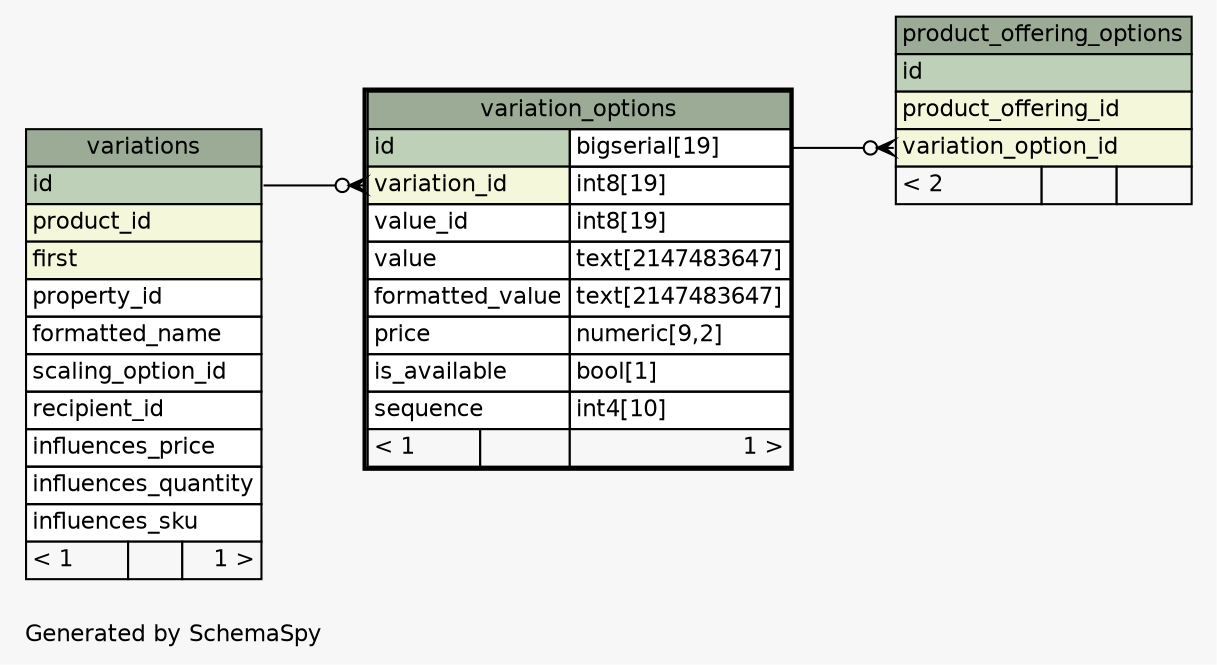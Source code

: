 // dot 2.40.1 on Linux 4.12.12-gentoo
// SchemaSpy rev 590
digraph "oneDegreeRelationshipsDiagram" {
  graph [
    rankdir="RL"
    bgcolor="#f7f7f7"
    label="\nGenerated by SchemaSpy"
    labeljust="l"
    nodesep="0.18"
    ranksep="0.46"
    fontname="Helvetica"
    fontsize="11"
  ];
  node [
    fontname="Helvetica"
    fontsize="11"
    shape="plaintext"
  ];
  edge [
    arrowsize="0.8"
  ];
  "product_offering_options":"variation_option_id":w -> "variation_options":"id.type":e [arrowhead=none dir=back arrowtail=crowodot];
  "variation_options":"variation_id":w -> "variations":"id":e [arrowhead=none dir=back arrowtail=crowodot];
  "product_offering_options" [
    label=<
    <TABLE BORDER="0" CELLBORDER="1" CELLSPACING="0" BGCOLOR="#ffffff">
      <TR><TD COLSPAN="3" BGCOLOR="#9bab96" ALIGN="CENTER">product_offering_options</TD></TR>
      <TR><TD PORT="id" COLSPAN="3" BGCOLOR="#bed1b8" ALIGN="LEFT">id</TD></TR>
      <TR><TD PORT="product_offering_id" COLSPAN="3" BGCOLOR="#f4f7da" ALIGN="LEFT">product_offering_id</TD></TR>
      <TR><TD PORT="variation_option_id" COLSPAN="3" BGCOLOR="#f4f7da" ALIGN="LEFT">variation_option_id</TD></TR>
      <TR><TD ALIGN="LEFT" BGCOLOR="#f7f7f7">&lt; 2</TD><TD ALIGN="RIGHT" BGCOLOR="#f7f7f7">  </TD><TD ALIGN="RIGHT" BGCOLOR="#f7f7f7">  </TD></TR>
    </TABLE>>
    URL="product_offering_options.html"
    tooltip="product_offering_options"
  ];
  "variation_options" [
    label=<
    <TABLE BORDER="2" CELLBORDER="1" CELLSPACING="0" BGCOLOR="#ffffff">
      <TR><TD COLSPAN="3" BGCOLOR="#9bab96" ALIGN="CENTER">variation_options</TD></TR>
      <TR><TD PORT="id" COLSPAN="2" BGCOLOR="#bed1b8" ALIGN="LEFT">id</TD><TD PORT="id.type" ALIGN="LEFT">bigserial[19]</TD></TR>
      <TR><TD PORT="variation_id" COLSPAN="2" BGCOLOR="#f4f7da" ALIGN="LEFT">variation_id</TD><TD PORT="variation_id.type" ALIGN="LEFT">int8[19]</TD></TR>
      <TR><TD PORT="value_id" COLSPAN="2" ALIGN="LEFT">value_id</TD><TD PORT="value_id.type" ALIGN="LEFT">int8[19]</TD></TR>
      <TR><TD PORT="value" COLSPAN="2" ALIGN="LEFT">value</TD><TD PORT="value.type" ALIGN="LEFT">text[2147483647]</TD></TR>
      <TR><TD PORT="formatted_value" COLSPAN="2" ALIGN="LEFT">formatted_value</TD><TD PORT="formatted_value.type" ALIGN="LEFT">text[2147483647]</TD></TR>
      <TR><TD PORT="price" COLSPAN="2" ALIGN="LEFT">price</TD><TD PORT="price.type" ALIGN="LEFT">numeric[9,2]</TD></TR>
      <TR><TD PORT="is_available" COLSPAN="2" ALIGN="LEFT">is_available</TD><TD PORT="is_available.type" ALIGN="LEFT">bool[1]</TD></TR>
      <TR><TD PORT="sequence" COLSPAN="2" ALIGN="LEFT">sequence</TD><TD PORT="sequence.type" ALIGN="LEFT">int4[10]</TD></TR>
      <TR><TD ALIGN="LEFT" BGCOLOR="#f7f7f7">&lt; 1</TD><TD ALIGN="RIGHT" BGCOLOR="#f7f7f7">  </TD><TD ALIGN="RIGHT" BGCOLOR="#f7f7f7">1 &gt;</TD></TR>
    </TABLE>>
    URL="variation_options.html"
    tooltip="variation_options"
  ];
  "variations" [
    label=<
    <TABLE BORDER="0" CELLBORDER="1" CELLSPACING="0" BGCOLOR="#ffffff">
      <TR><TD COLSPAN="3" BGCOLOR="#9bab96" ALIGN="CENTER">variations</TD></TR>
      <TR><TD PORT="id" COLSPAN="3" BGCOLOR="#bed1b8" ALIGN="LEFT">id</TD></TR>
      <TR><TD PORT="product_id" COLSPAN="3" BGCOLOR="#f4f7da" ALIGN="LEFT">product_id</TD></TR>
      <TR><TD PORT="first" COLSPAN="3" BGCOLOR="#f4f7da" ALIGN="LEFT">first</TD></TR>
      <TR><TD PORT="property_id" COLSPAN="3" ALIGN="LEFT">property_id</TD></TR>
      <TR><TD PORT="formatted_name" COLSPAN="3" ALIGN="LEFT">formatted_name</TD></TR>
      <TR><TD PORT="scaling_option_id" COLSPAN="3" ALIGN="LEFT">scaling_option_id</TD></TR>
      <TR><TD PORT="recipient_id" COLSPAN="3" ALIGN="LEFT">recipient_id</TD></TR>
      <TR><TD PORT="influences_price" COLSPAN="3" ALIGN="LEFT">influences_price</TD></TR>
      <TR><TD PORT="influences_quantity" COLSPAN="3" ALIGN="LEFT">influences_quantity</TD></TR>
      <TR><TD PORT="influences_sku" COLSPAN="3" ALIGN="LEFT">influences_sku</TD></TR>
      <TR><TD ALIGN="LEFT" BGCOLOR="#f7f7f7">&lt; 1</TD><TD ALIGN="RIGHT" BGCOLOR="#f7f7f7">  </TD><TD ALIGN="RIGHT" BGCOLOR="#f7f7f7">1 &gt;</TD></TR>
    </TABLE>>
    URL="variations.html"
    tooltip="variations"
  ];
}
